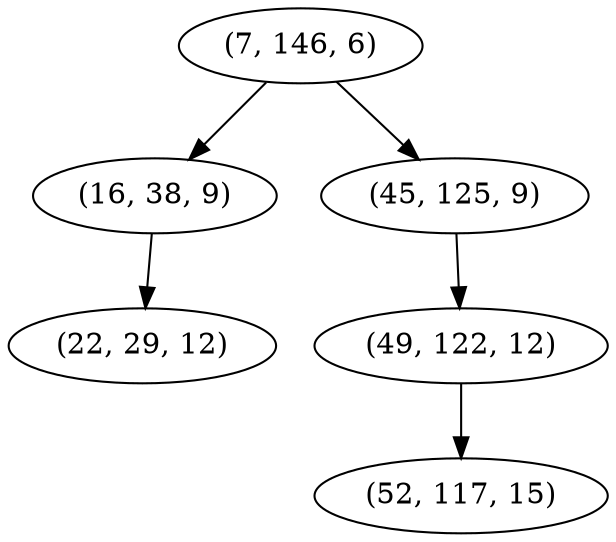 digraph tree {
    "(7, 146, 6)";
    "(16, 38, 9)";
    "(22, 29, 12)";
    "(45, 125, 9)";
    "(49, 122, 12)";
    "(52, 117, 15)";
    "(7, 146, 6)" -> "(16, 38, 9)";
    "(7, 146, 6)" -> "(45, 125, 9)";
    "(16, 38, 9)" -> "(22, 29, 12)";
    "(45, 125, 9)" -> "(49, 122, 12)";
    "(49, 122, 12)" -> "(52, 117, 15)";
}

